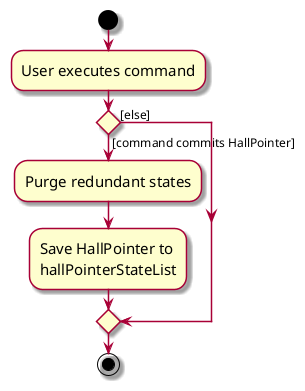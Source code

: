@startuml
skin rose
skinparam ActivityFontSize 15
skinparam ArrowFontSize 12
start
:User executes command;

'Since the beta syntax does not support placing the condition outside the
'diamond we place it as the true branch instead.

if () then ([command commits HallPointer])
    :Purge redundant states;
    :Save HallPointer to
    hallPointerStateList;
else ([else])
endif
stop
@enduml
